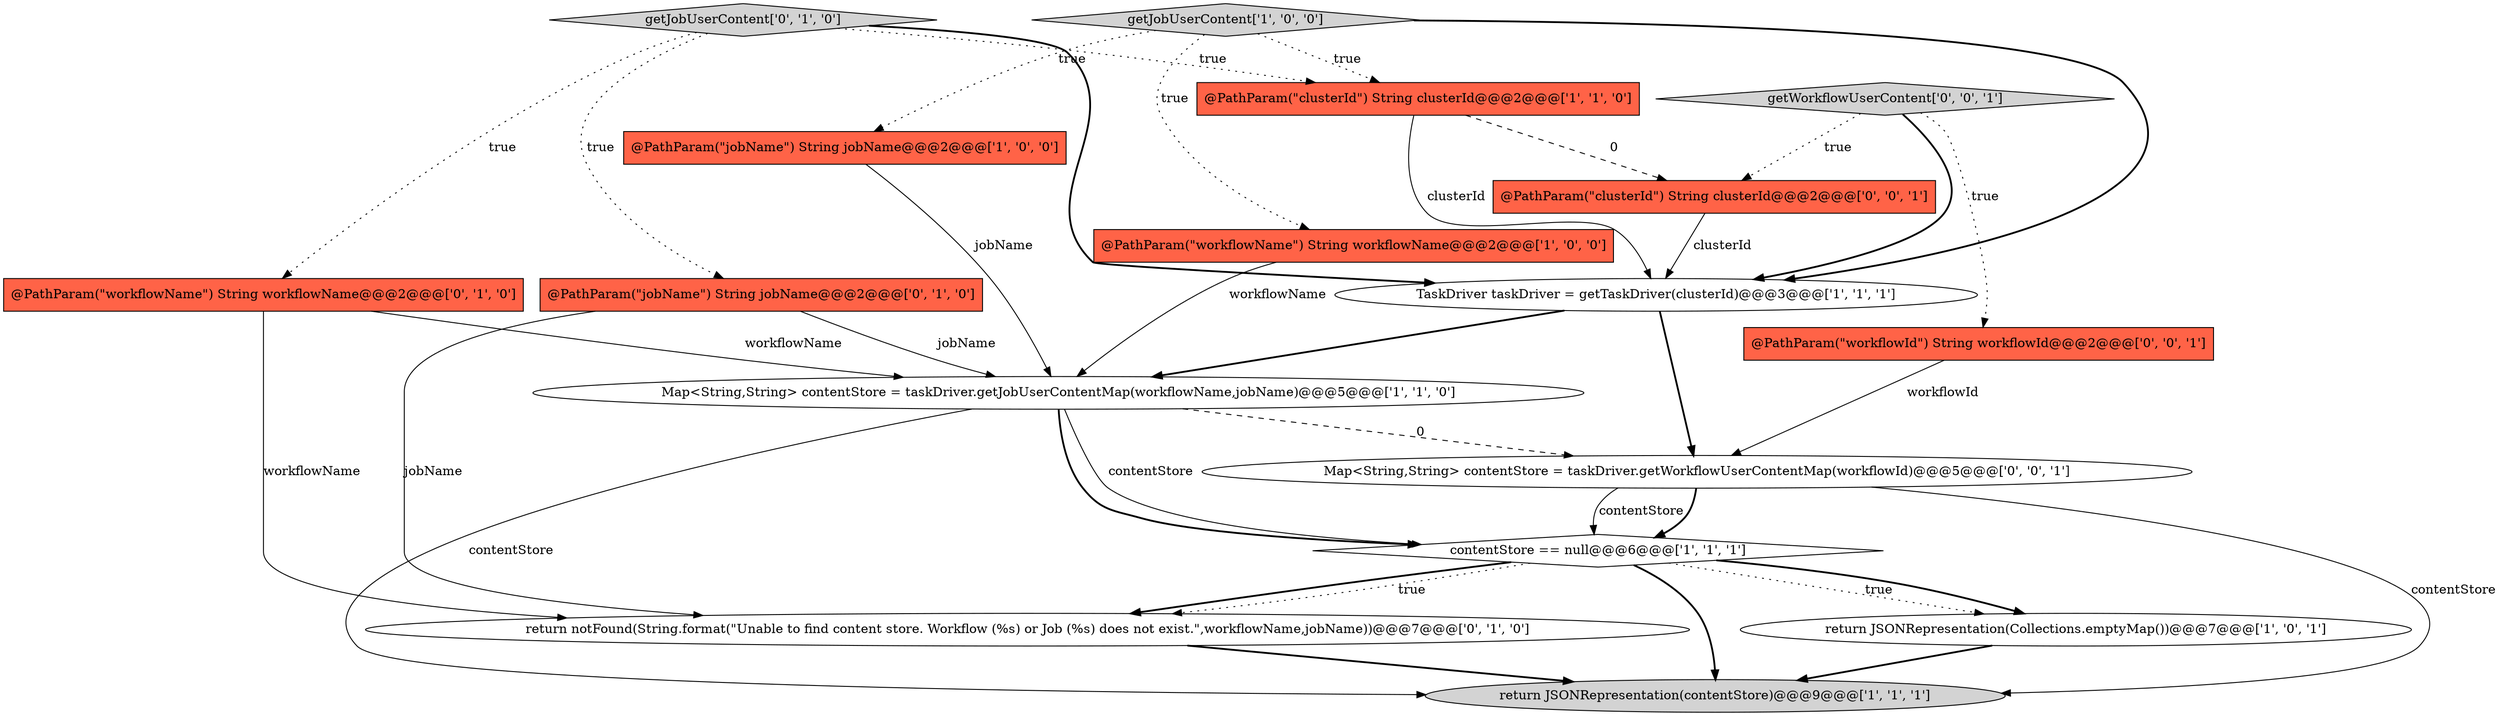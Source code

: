 digraph {
12 [style = filled, label = "getJobUserContent['0', '1', '0']", fillcolor = lightgray, shape = diamond image = "AAA0AAABBB2BBB"];
11 [style = filled, label = "return notFound(String.format(\"Unable to find content store. Workflow (%s) or Job (%s) does not exist.\",workflowName,jobName))@@@7@@@['0', '1', '0']", fillcolor = white, shape = ellipse image = "AAA0AAABBB2BBB"];
7 [style = filled, label = "@PathParam(\"clusterId\") String clusterId@@@2@@@['1', '1', '0']", fillcolor = tomato, shape = box image = "AAA0AAABBB1BBB"];
9 [style = filled, label = "@PathParam(\"jobName\") String jobName@@@2@@@['0', '1', '0']", fillcolor = tomato, shape = box image = "AAA0AAABBB2BBB"];
15 [style = filled, label = "Map<String,String> contentStore = taskDriver.getWorkflowUserContentMap(workflowId)@@@5@@@['0', '0', '1']", fillcolor = white, shape = ellipse image = "AAA0AAABBB3BBB"];
6 [style = filled, label = "@PathParam(\"jobName\") String jobName@@@2@@@['1', '0', '0']", fillcolor = tomato, shape = box image = "AAA0AAABBB1BBB"];
8 [style = filled, label = "return JSONRepresentation(Collections.emptyMap())@@@7@@@['1', '0', '1']", fillcolor = white, shape = ellipse image = "AAA0AAABBB1BBB"];
4 [style = filled, label = "Map<String,String> contentStore = taskDriver.getJobUserContentMap(workflowName,jobName)@@@5@@@['1', '1', '0']", fillcolor = white, shape = ellipse image = "AAA0AAABBB1BBB"];
14 [style = filled, label = "getWorkflowUserContent['0', '0', '1']", fillcolor = lightgray, shape = diamond image = "AAA0AAABBB3BBB"];
3 [style = filled, label = "getJobUserContent['1', '0', '0']", fillcolor = lightgray, shape = diamond image = "AAA0AAABBB1BBB"];
16 [style = filled, label = "@PathParam(\"clusterId\") String clusterId@@@2@@@['0', '0', '1']", fillcolor = tomato, shape = box image = "AAA0AAABBB3BBB"];
5 [style = filled, label = "return JSONRepresentation(contentStore)@@@9@@@['1', '1', '1']", fillcolor = lightgray, shape = ellipse image = "AAA0AAABBB1BBB"];
1 [style = filled, label = "@PathParam(\"workflowName\") String workflowName@@@2@@@['1', '0', '0']", fillcolor = tomato, shape = box image = "AAA0AAABBB1BBB"];
13 [style = filled, label = "@PathParam(\"workflowId\") String workflowId@@@2@@@['0', '0', '1']", fillcolor = tomato, shape = box image = "AAA0AAABBB3BBB"];
10 [style = filled, label = "@PathParam(\"workflowName\") String workflowName@@@2@@@['0', '1', '0']", fillcolor = tomato, shape = box image = "AAA0AAABBB2BBB"];
2 [style = filled, label = "TaskDriver taskDriver = getTaskDriver(clusterId)@@@3@@@['1', '1', '1']", fillcolor = white, shape = ellipse image = "AAA0AAABBB1BBB"];
0 [style = filled, label = "contentStore == null@@@6@@@['1', '1', '1']", fillcolor = white, shape = diamond image = "AAA0AAABBB1BBB"];
4->5 [style = solid, label="contentStore"];
3->7 [style = dotted, label="true"];
7->16 [style = dashed, label="0"];
16->2 [style = solid, label="clusterId"];
10->4 [style = solid, label="workflowName"];
4->0 [style = solid, label="contentStore"];
0->11 [style = bold, label=""];
3->6 [style = dotted, label="true"];
2->4 [style = bold, label=""];
6->4 [style = solid, label="jobName"];
15->0 [style = solid, label="contentStore"];
14->13 [style = dotted, label="true"];
4->0 [style = bold, label=""];
13->15 [style = solid, label="workflowId"];
9->4 [style = solid, label="jobName"];
0->8 [style = dotted, label="true"];
14->16 [style = dotted, label="true"];
11->5 [style = bold, label=""];
12->2 [style = bold, label=""];
8->5 [style = bold, label=""];
3->2 [style = bold, label=""];
12->10 [style = dotted, label="true"];
1->4 [style = solid, label="workflowName"];
4->15 [style = dashed, label="0"];
15->0 [style = bold, label=""];
2->15 [style = bold, label=""];
0->8 [style = bold, label=""];
10->11 [style = solid, label="workflowName"];
7->2 [style = solid, label="clusterId"];
14->2 [style = bold, label=""];
12->7 [style = dotted, label="true"];
9->11 [style = solid, label="jobName"];
0->11 [style = dotted, label="true"];
3->1 [style = dotted, label="true"];
15->5 [style = solid, label="contentStore"];
0->5 [style = bold, label=""];
12->9 [style = dotted, label="true"];
}
